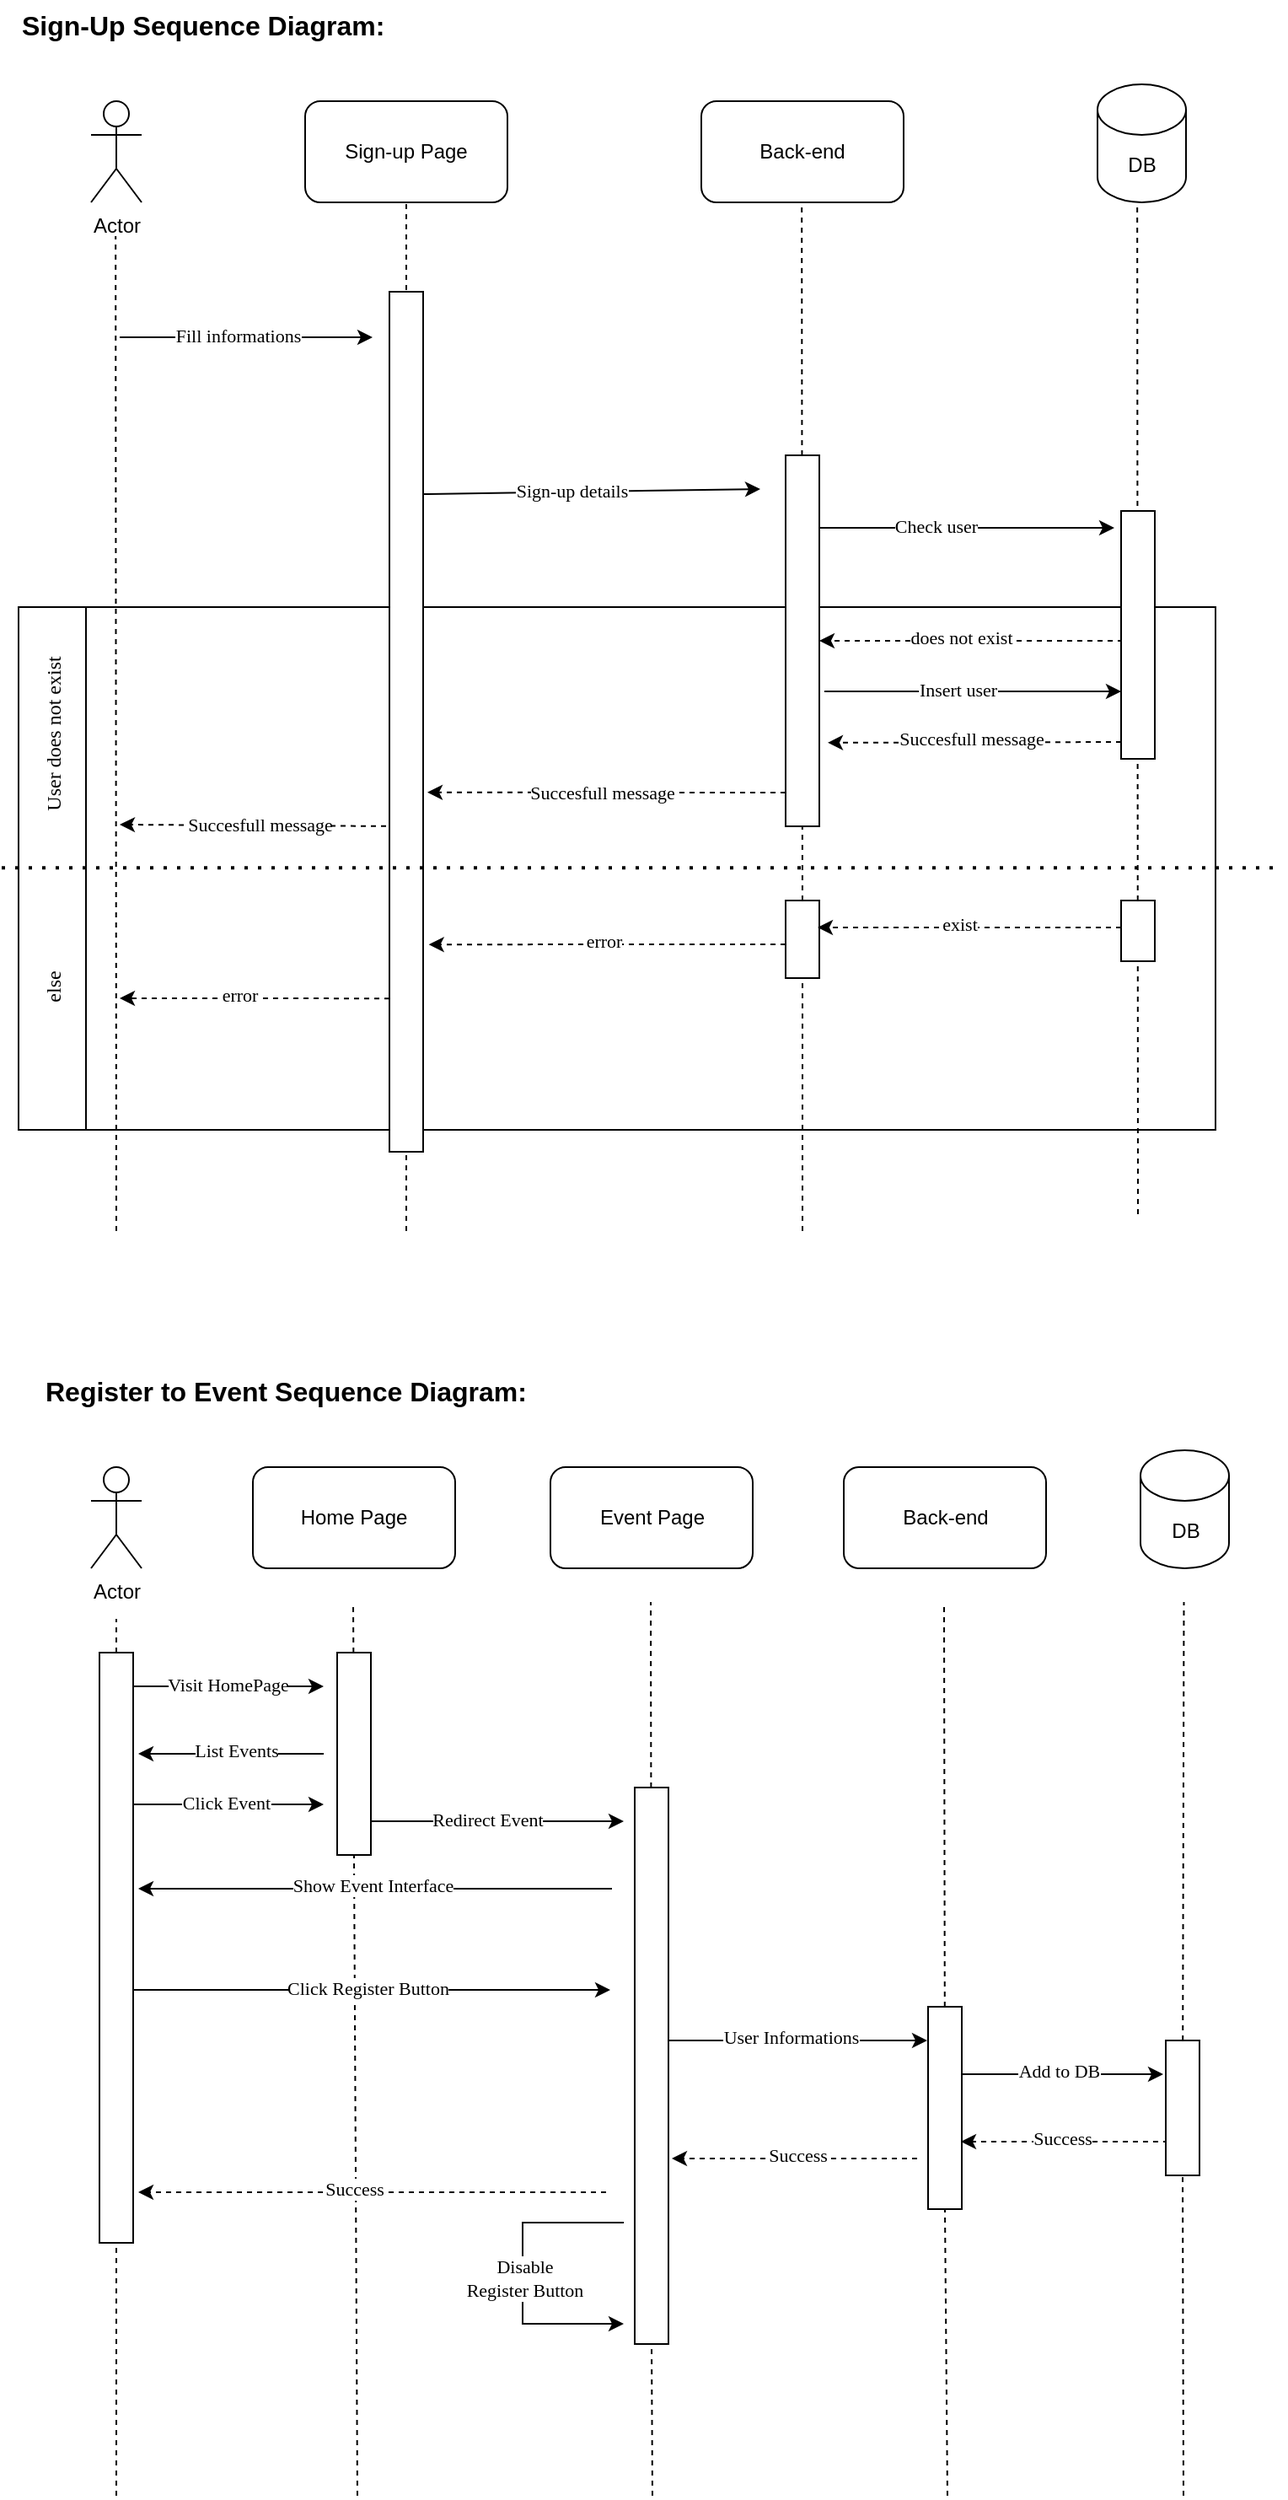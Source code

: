 <mxfile version="17.4.6" type="github">
  <diagram id="6W1MyK6aDZMTI-PS_otd" name="Page-1">
    <mxGraphModel dx="1422" dy="762" grid="1" gridSize="10" guides="1" tooltips="1" connect="1" arrows="1" fold="1" page="1" pageScale="1" pageWidth="850" pageHeight="1100" math="0" shadow="0">
      <root>
        <mxCell id="0" />
        <mxCell id="1" parent="0" />
        <mxCell id="520m8HyzZJUTuuyTOJDZ-42" value="" style="rounded=0;whiteSpace=wrap;html=1;fontFamily=Verdana;" parent="1" vertex="1">
          <mxGeometry x="79" y="380" width="670" height="310" as="geometry" />
        </mxCell>
        <mxCell id="520m8HyzZJUTuuyTOJDZ-47" value="" style="rounded=0;whiteSpace=wrap;html=1;fontFamily=Verdana;" parent="1" vertex="1">
          <mxGeometry x="39" y="380" width="40" height="310" as="geometry" />
        </mxCell>
        <mxCell id="520m8HyzZJUTuuyTOJDZ-46" value="" style="endArrow=none;dashed=1;html=1;rounded=0;fontFamily=Verdana;entryX=0.5;entryY=1;entryDx=0;entryDy=0;" parent="1" edge="1">
          <mxGeometry width="50" height="50" relative="1" as="geometry">
            <mxPoint x="703" y="740" as="sourcePoint" />
            <mxPoint x="702.58" y="140" as="targetPoint" />
          </mxGeometry>
        </mxCell>
        <mxCell id="520m8HyzZJUTuuyTOJDZ-45" value="" style="endArrow=none;dashed=1;html=1;rounded=0;fontFamily=Verdana;entryX=0.5;entryY=1;entryDx=0;entryDy=0;startArrow=none;" parent="1" source="520m8HyzZJUTuuyTOJDZ-53" edge="1">
          <mxGeometry width="50" height="50" relative="1" as="geometry">
            <mxPoint x="503.58" y="850" as="sourcePoint" />
            <mxPoint x="503.58" y="140" as="targetPoint" />
          </mxGeometry>
        </mxCell>
        <mxCell id="520m8HyzZJUTuuyTOJDZ-44" value="" style="endArrow=none;dashed=1;html=1;rounded=0;fontFamily=Verdana;entryX=0.5;entryY=1;entryDx=0;entryDy=0;" parent="1" target="520m8HyzZJUTuuyTOJDZ-2" edge="1">
          <mxGeometry width="50" height="50" relative="1" as="geometry">
            <mxPoint x="269" y="750" as="sourcePoint" />
            <mxPoint x="429" y="60" as="targetPoint" />
          </mxGeometry>
        </mxCell>
        <mxCell id="520m8HyzZJUTuuyTOJDZ-2" value="Sign-up Page" style="rounded=1;whiteSpace=wrap;html=1;flipH=0;flipV=0;" parent="1" vertex="1">
          <mxGeometry x="209" y="80" width="120" height="60" as="geometry" />
        </mxCell>
        <mxCell id="520m8HyzZJUTuuyTOJDZ-3" value="Back-end" style="rounded=1;whiteSpace=wrap;html=1;flipH=0;flipV=0;" parent="1" vertex="1">
          <mxGeometry x="444" y="80" width="120" height="60" as="geometry" />
        </mxCell>
        <mxCell id="520m8HyzZJUTuuyTOJDZ-4" value="DB" style="shape=cylinder3;whiteSpace=wrap;html=1;boundedLbl=1;backgroundOutline=1;size=15;flipH=0;flipV=0;" parent="1" vertex="1">
          <mxGeometry x="679" y="70" width="52.5" height="70" as="geometry" />
        </mxCell>
        <mxCell id="520m8HyzZJUTuuyTOJDZ-1" value="Actor" style="shape=umlActor;verticalLabelPosition=bottom;verticalAlign=top;html=1;outlineConnect=0;" parent="1" vertex="1">
          <mxGeometry x="82" y="80" width="30" height="60" as="geometry" />
        </mxCell>
        <mxCell id="520m8HyzZJUTuuyTOJDZ-16" value="" style="endArrow=classic;html=1;rounded=0;fontFamily=Verdana;" parent="1" edge="1">
          <mxGeometry width="50" height="50" relative="1" as="geometry">
            <mxPoint x="99" y="220" as="sourcePoint" />
            <mxPoint x="249" y="220" as="targetPoint" />
          </mxGeometry>
        </mxCell>
        <mxCell id="520m8HyzZJUTuuyTOJDZ-17" value="Fill informations" style="edgeLabel;html=1;align=center;verticalAlign=middle;resizable=0;points=[];fontFamily=Verdana;" parent="520m8HyzZJUTuuyTOJDZ-16" vertex="1" connectable="0">
          <mxGeometry x="-0.293" y="1" relative="1" as="geometry">
            <mxPoint x="17" as="offset" />
          </mxGeometry>
        </mxCell>
        <mxCell id="520m8HyzZJUTuuyTOJDZ-25" value="" style="endArrow=classic;html=1;rounded=0;fontFamily=Verdana;" parent="1" edge="1">
          <mxGeometry width="50" height="50" relative="1" as="geometry">
            <mxPoint x="279" y="313" as="sourcePoint" />
            <mxPoint x="479" y="310" as="targetPoint" />
          </mxGeometry>
        </mxCell>
        <mxCell id="520m8HyzZJUTuuyTOJDZ-26" value="Sign-up details" style="edgeLabel;html=1;align=center;verticalAlign=middle;resizable=0;points=[];fontFamily=Verdana;" parent="520m8HyzZJUTuuyTOJDZ-25" vertex="1" connectable="0">
          <mxGeometry x="-0.293" y="1" relative="1" as="geometry">
            <mxPoint x="17" as="offset" />
          </mxGeometry>
        </mxCell>
        <mxCell id="520m8HyzZJUTuuyTOJDZ-29" value="" style="endArrow=classic;html=1;rounded=0;fontFamily=Verdana;" parent="1" edge="1">
          <mxGeometry width="50" height="50" relative="1" as="geometry">
            <mxPoint x="499" y="333" as="sourcePoint" />
            <mxPoint x="689" y="333" as="targetPoint" />
          </mxGeometry>
        </mxCell>
        <mxCell id="520m8HyzZJUTuuyTOJDZ-30" value="Check user" style="edgeLabel;html=1;align=center;verticalAlign=middle;resizable=0;points=[];fontFamily=Verdana;" parent="520m8HyzZJUTuuyTOJDZ-29" vertex="1" connectable="0">
          <mxGeometry x="-0.293" y="1" relative="1" as="geometry">
            <mxPoint x="17" as="offset" />
          </mxGeometry>
        </mxCell>
        <mxCell id="520m8HyzZJUTuuyTOJDZ-32" value="" style="endArrow=classic;html=1;rounded=0;dashed=1;fontFamily=Verdana;" parent="1" edge="1">
          <mxGeometry width="50" height="50" relative="1" as="geometry">
            <mxPoint x="694" y="400" as="sourcePoint" />
            <mxPoint x="514" y="400" as="targetPoint" />
          </mxGeometry>
        </mxCell>
        <mxCell id="520m8HyzZJUTuuyTOJDZ-33" value="does not exist" style="edgeLabel;html=1;align=center;verticalAlign=middle;resizable=0;points=[];fontFamily=Verdana;" parent="520m8HyzZJUTuuyTOJDZ-32" vertex="1" connectable="0">
          <mxGeometry x="-0.293" y="1" relative="1" as="geometry">
            <mxPoint x="-33" y="-3" as="offset" />
          </mxGeometry>
        </mxCell>
        <mxCell id="520m8HyzZJUTuuyTOJDZ-34" value="" style="endArrow=classic;html=1;rounded=0;dashed=1;fontFamily=Verdana;entryX=1.125;entryY=0.582;entryDx=0;entryDy=0;entryPerimeter=0;" parent="1" target="520m8HyzZJUTuuyTOJDZ-38" edge="1">
          <mxGeometry width="50" height="50" relative="1" as="geometry">
            <mxPoint x="494" y="490" as="sourcePoint" />
            <mxPoint x="289" y="490" as="targetPoint" />
          </mxGeometry>
        </mxCell>
        <mxCell id="520m8HyzZJUTuuyTOJDZ-35" value="Succesfull message" style="edgeLabel;html=1;align=center;verticalAlign=middle;resizable=0;points=[];fontFamily=Verdana;" parent="520m8HyzZJUTuuyTOJDZ-34" vertex="1" connectable="0">
          <mxGeometry x="-0.293" y="1" relative="1" as="geometry">
            <mxPoint x="-34" y="-1" as="offset" />
          </mxGeometry>
        </mxCell>
        <mxCell id="520m8HyzZJUTuuyTOJDZ-36" value="" style="endArrow=classic;html=1;rounded=0;dashed=1;fontFamily=Verdana;" parent="1" edge="1">
          <mxGeometry width="50" height="50" relative="1" as="geometry">
            <mxPoint x="269" y="510" as="sourcePoint" />
            <mxPoint x="99" y="509" as="targetPoint" />
          </mxGeometry>
        </mxCell>
        <mxCell id="520m8HyzZJUTuuyTOJDZ-37" value="Succesfull message" style="edgeLabel;html=1;align=center;verticalAlign=middle;resizable=0;points=[];fontFamily=Verdana;" parent="520m8HyzZJUTuuyTOJDZ-36" vertex="1" connectable="0">
          <mxGeometry x="-0.293" y="1" relative="1" as="geometry">
            <mxPoint x="-27" y="-2" as="offset" />
          </mxGeometry>
        </mxCell>
        <mxCell id="520m8HyzZJUTuuyTOJDZ-38" value="" style="verticalLabelPosition=bottom;verticalAlign=top;html=1;shape=mxgraph.basic.rect;fillColor2=none;strokeWidth=1;size=20;indent=5;fontFamily=Verdana;" parent="1" vertex="1">
          <mxGeometry x="259" y="193" width="20" height="510" as="geometry" />
        </mxCell>
        <mxCell id="520m8HyzZJUTuuyTOJDZ-39" value="" style="verticalLabelPosition=bottom;verticalAlign=top;html=1;shape=mxgraph.basic.rect;fillColor2=none;strokeWidth=1;size=20;indent=5;fontFamily=Verdana;" parent="1" vertex="1">
          <mxGeometry x="693" y="323" width="20" height="147" as="geometry" />
        </mxCell>
        <mxCell id="520m8HyzZJUTuuyTOJDZ-43" value="" style="endArrow=none;dashed=1;html=1;dashPattern=1 3;strokeWidth=2;rounded=0;fontFamily=Verdana;" parent="1" edge="1">
          <mxGeometry width="50" height="50" relative="1" as="geometry">
            <mxPoint x="29" y="534.58" as="sourcePoint" />
            <mxPoint x="789" y="534.58" as="targetPoint" />
          </mxGeometry>
        </mxCell>
        <mxCell id="520m8HyzZJUTuuyTOJDZ-40" value="" style="verticalLabelPosition=bottom;verticalAlign=top;html=1;shape=mxgraph.basic.rect;fillColor2=none;strokeWidth=1;size=20;indent=5;fontFamily=Verdana;" parent="1" vertex="1">
          <mxGeometry x="494" y="290" width="20" height="220" as="geometry" />
        </mxCell>
        <mxCell id="520m8HyzZJUTuuyTOJDZ-48" value="" style="endArrow=classic;html=1;rounded=0;fontFamily=Verdana;" parent="1" edge="1">
          <mxGeometry width="50" height="50" relative="1" as="geometry">
            <mxPoint x="517" y="430" as="sourcePoint" />
            <mxPoint x="693" y="430" as="targetPoint" />
          </mxGeometry>
        </mxCell>
        <mxCell id="520m8HyzZJUTuuyTOJDZ-49" value="Insert user" style="edgeLabel;html=1;align=center;verticalAlign=middle;resizable=0;points=[];fontFamily=Verdana;" parent="520m8HyzZJUTuuyTOJDZ-48" vertex="1" connectable="0">
          <mxGeometry x="-0.293" y="1" relative="1" as="geometry">
            <mxPoint x="17" as="offset" />
          </mxGeometry>
        </mxCell>
        <mxCell id="520m8HyzZJUTuuyTOJDZ-50" value="" style="endArrow=classic;html=1;rounded=0;dashed=1;fontFamily=Verdana;" parent="1" edge="1">
          <mxGeometry width="50" height="50" relative="1" as="geometry">
            <mxPoint x="693" y="460" as="sourcePoint" />
            <mxPoint x="519" y="460.42" as="targetPoint" />
          </mxGeometry>
        </mxCell>
        <mxCell id="520m8HyzZJUTuuyTOJDZ-51" value="Succesfull message" style="edgeLabel;html=1;align=center;verticalAlign=middle;resizable=0;points=[];fontFamily=Verdana;" parent="520m8HyzZJUTuuyTOJDZ-50" vertex="1" connectable="0">
          <mxGeometry x="-0.293" y="1" relative="1" as="geometry">
            <mxPoint x="-28" y="-3" as="offset" />
          </mxGeometry>
        </mxCell>
        <mxCell id="520m8HyzZJUTuuyTOJDZ-52" value="" style="verticalLabelPosition=bottom;verticalAlign=top;html=1;shape=mxgraph.basic.rect;fillColor2=none;strokeWidth=1;size=20;indent=5;fontFamily=Verdana;" parent="1" vertex="1">
          <mxGeometry x="693" y="554" width="20" height="36" as="geometry" />
        </mxCell>
        <mxCell id="520m8HyzZJUTuuyTOJDZ-53" value="" style="verticalLabelPosition=bottom;verticalAlign=top;html=1;shape=mxgraph.basic.rect;fillColor2=none;strokeWidth=1;size=20;indent=5;fontFamily=Verdana;" parent="1" vertex="1">
          <mxGeometry x="494" y="554" width="20" height="46" as="geometry" />
        </mxCell>
        <mxCell id="520m8HyzZJUTuuyTOJDZ-54" value="" style="endArrow=none;dashed=1;html=1;rounded=0;fontFamily=Verdana;entryX=0.5;entryY=1;entryDx=0;entryDy=0;" parent="1" target="520m8HyzZJUTuuyTOJDZ-53" edge="1">
          <mxGeometry width="50" height="50" relative="1" as="geometry">
            <mxPoint x="504" y="750" as="sourcePoint" />
            <mxPoint x="503.58" y="140" as="targetPoint" />
          </mxGeometry>
        </mxCell>
        <mxCell id="520m8HyzZJUTuuyTOJDZ-55" value="" style="endArrow=classic;html=1;rounded=0;dashed=1;fontFamily=Verdana;" parent="1" edge="1">
          <mxGeometry width="50" height="50" relative="1" as="geometry">
            <mxPoint x="693" y="570" as="sourcePoint" />
            <mxPoint x="513" y="570" as="targetPoint" />
          </mxGeometry>
        </mxCell>
        <mxCell id="520m8HyzZJUTuuyTOJDZ-56" value="exist" style="edgeLabel;html=1;align=center;verticalAlign=middle;resizable=0;points=[];fontFamily=Verdana;" parent="520m8HyzZJUTuuyTOJDZ-55" vertex="1" connectable="0">
          <mxGeometry x="-0.293" y="1" relative="1" as="geometry">
            <mxPoint x="-33" y="-3" as="offset" />
          </mxGeometry>
        </mxCell>
        <mxCell id="520m8HyzZJUTuuyTOJDZ-57" value="" style="endArrow=classic;html=1;rounded=0;dashed=1;fontFamily=Verdana;entryX=1.167;entryY=0.759;entryDx=0;entryDy=0;entryPerimeter=0;" parent="1" target="520m8HyzZJUTuuyTOJDZ-38" edge="1">
          <mxGeometry width="50" height="50" relative="1" as="geometry">
            <mxPoint x="494.0" y="580" as="sourcePoint" />
            <mxPoint x="314" y="580" as="targetPoint" />
          </mxGeometry>
        </mxCell>
        <mxCell id="520m8HyzZJUTuuyTOJDZ-58" value="error" style="edgeLabel;html=1;align=center;verticalAlign=middle;resizable=0;points=[];fontFamily=Verdana;" parent="520m8HyzZJUTuuyTOJDZ-57" vertex="1" connectable="0">
          <mxGeometry x="-0.293" y="1" relative="1" as="geometry">
            <mxPoint x="-33" y="-3" as="offset" />
          </mxGeometry>
        </mxCell>
        <mxCell id="520m8HyzZJUTuuyTOJDZ-59" value="" style="endArrow=classic;html=1;rounded=0;dashed=1;fontFamily=Verdana;" parent="1" edge="1">
          <mxGeometry width="50" height="50" relative="1" as="geometry">
            <mxPoint x="259.0" y="612.08" as="sourcePoint" />
            <mxPoint x="99" y="612" as="targetPoint" />
          </mxGeometry>
        </mxCell>
        <mxCell id="520m8HyzZJUTuuyTOJDZ-60" value="error" style="edgeLabel;html=1;align=center;verticalAlign=middle;resizable=0;points=[];fontFamily=Verdana;" parent="520m8HyzZJUTuuyTOJDZ-59" vertex="1" connectable="0">
          <mxGeometry x="-0.293" y="1" relative="1" as="geometry">
            <mxPoint x="-33" y="-3" as="offset" />
          </mxGeometry>
        </mxCell>
        <mxCell id="520m8HyzZJUTuuyTOJDZ-61" value="" style="endArrow=none;dashed=1;html=1;rounded=0;fontFamily=Verdana;entryX=0.5;entryY=1;entryDx=0;entryDy=0;" parent="1" edge="1">
          <mxGeometry width="50" height="50" relative="1" as="geometry">
            <mxPoint x="97" y="750" as="sourcePoint" />
            <mxPoint x="96.58" y="160" as="targetPoint" />
          </mxGeometry>
        </mxCell>
        <mxCell id="520m8HyzZJUTuuyTOJDZ-62" value="User does not exist" style="text;strokeColor=none;fillColor=none;align=center;verticalAlign=middle;spacingLeft=4;spacingRight=4;overflow=hidden;points=[[0,0.5],[1,0.5]];portConstraint=eastwest;rotatable=0;fontFamily=Verdana;html=0;horizontal=0;" parent="1" vertex="1">
          <mxGeometry x="44" y="390" width="30" height="130" as="geometry" />
        </mxCell>
        <mxCell id="520m8HyzZJUTuuyTOJDZ-63" value="else" style="text;strokeColor=none;fillColor=none;align=center;verticalAlign=middle;spacingLeft=4;spacingRight=4;overflow=hidden;points=[[0,0.5],[1,0.5]];portConstraint=eastwest;rotatable=0;fontFamily=Verdana;html=0;horizontal=0;" parent="1" vertex="1">
          <mxGeometry x="44" y="540" width="30" height="130" as="geometry" />
        </mxCell>
        <mxCell id="3DPTam1_xMa0_dKdHj1H-1" value="Actor" style="shape=umlActor;verticalLabelPosition=bottom;verticalAlign=top;html=1;outlineConnect=0;" vertex="1" parent="1">
          <mxGeometry x="82" y="890" width="30" height="60" as="geometry" />
        </mxCell>
        <mxCell id="3DPTam1_xMa0_dKdHj1H-3" value="" style="endArrow=none;dashed=1;html=1;rounded=0;fontFamily=Verdana;startArrow=none;" edge="1" parent="1" source="3DPTam1_xMa0_dKdHj1H-50">
          <mxGeometry width="50" height="50" relative="1" as="geometry">
            <mxPoint x="96.92" y="1560" as="sourcePoint" />
            <mxPoint x="97" y="980" as="targetPoint" />
          </mxGeometry>
        </mxCell>
        <mxCell id="3DPTam1_xMa0_dKdHj1H-4" value="Home Page" style="rounded=1;whiteSpace=wrap;html=1;flipH=0;flipV=0;" vertex="1" parent="1">
          <mxGeometry x="178" y="890" width="120" height="60" as="geometry" />
        </mxCell>
        <mxCell id="3DPTam1_xMa0_dKdHj1H-5" value="Event Page" style="rounded=1;whiteSpace=wrap;html=1;flipH=0;flipV=0;" vertex="1" parent="1">
          <mxGeometry x="354.5" y="890" width="120" height="60" as="geometry" />
        </mxCell>
        <mxCell id="3DPTam1_xMa0_dKdHj1H-6" value="Back-end" style="rounded=1;whiteSpace=wrap;html=1;flipH=0;flipV=0;" vertex="1" parent="1">
          <mxGeometry x="528.5" y="890" width="120" height="60" as="geometry" />
        </mxCell>
        <mxCell id="3DPTam1_xMa0_dKdHj1H-7" value="DB" style="shape=cylinder3;whiteSpace=wrap;html=1;boundedLbl=1;backgroundOutline=1;size=15;flipH=0;flipV=0;" vertex="1" parent="1">
          <mxGeometry x="704.5" y="880" width="52.5" height="70" as="geometry" />
        </mxCell>
        <mxCell id="3DPTam1_xMa0_dKdHj1H-8" value="" style="endArrow=none;dashed=1;html=1;rounded=0;fontFamily=Verdana;entryX=0.5;entryY=1;entryDx=0;entryDy=0;startArrow=none;" edge="1" parent="1" source="3DPTam1_xMa0_dKdHj1H-24">
          <mxGeometry width="50" height="50" relative="1" as="geometry">
            <mxPoint x="237.92" y="1560" as="sourcePoint" />
            <mxPoint x="237.5" y="970" as="targetPoint" />
          </mxGeometry>
        </mxCell>
        <mxCell id="3DPTam1_xMa0_dKdHj1H-9" value="" style="endArrow=none;dashed=1;html=1;rounded=0;fontFamily=Verdana;entryX=0.5;entryY=1;entryDx=0;entryDy=0;startArrow=none;" edge="1" parent="1" source="3DPTam1_xMa0_dKdHj1H-31">
          <mxGeometry width="50" height="50" relative="1" as="geometry">
            <mxPoint x="414.42" y="1560" as="sourcePoint" />
            <mxPoint x="414" y="970" as="targetPoint" />
          </mxGeometry>
        </mxCell>
        <mxCell id="3DPTam1_xMa0_dKdHj1H-10" value="" style="endArrow=none;dashed=1;html=1;rounded=0;fontFamily=Verdana;entryX=0.5;entryY=1;entryDx=0;entryDy=0;startArrow=none;" edge="1" parent="1" source="3DPTam1_xMa0_dKdHj1H-43">
          <mxGeometry width="50" height="50" relative="1" as="geometry">
            <mxPoint x="588.42" y="1560" as="sourcePoint" />
            <mxPoint x="588" y="970" as="targetPoint" />
          </mxGeometry>
        </mxCell>
        <mxCell id="3DPTam1_xMa0_dKdHj1H-11" value="" style="endArrow=none;dashed=1;html=1;rounded=0;fontFamily=Verdana;entryX=0.5;entryY=1;entryDx=0;entryDy=0;startArrow=none;" edge="1" parent="1" source="3DPTam1_xMa0_dKdHj1H-46">
          <mxGeometry width="50" height="50" relative="1" as="geometry">
            <mxPoint x="730.67" y="1560" as="sourcePoint" />
            <mxPoint x="730.25" y="970" as="targetPoint" />
          </mxGeometry>
        </mxCell>
        <mxCell id="3DPTam1_xMa0_dKdHj1H-12" value="" style="endArrow=classic;html=1;rounded=0;fontFamily=Verdana;" edge="1" parent="1">
          <mxGeometry width="50" height="50" relative="1" as="geometry">
            <mxPoint x="100" y="1020" as="sourcePoint" />
            <mxPoint x="220" y="1020" as="targetPoint" />
          </mxGeometry>
        </mxCell>
        <mxCell id="3DPTam1_xMa0_dKdHj1H-13" value="Visit HomePage" style="edgeLabel;html=1;align=center;verticalAlign=middle;resizable=0;points=[];fontFamily=Verdana;" vertex="1" connectable="0" parent="3DPTam1_xMa0_dKdHj1H-12">
          <mxGeometry x="-0.293" y="1" relative="1" as="geometry">
            <mxPoint x="20" as="offset" />
          </mxGeometry>
        </mxCell>
        <mxCell id="3DPTam1_xMa0_dKdHj1H-15" value="" style="endArrow=classic;html=1;rounded=0;fontFamily=Verdana;" edge="1" parent="1">
          <mxGeometry width="50" height="50" relative="1" as="geometry">
            <mxPoint x="220" y="1060" as="sourcePoint" />
            <mxPoint x="110" y="1060" as="targetPoint" />
          </mxGeometry>
        </mxCell>
        <mxCell id="3DPTam1_xMa0_dKdHj1H-16" value="List Events" style="edgeLabel;html=1;align=center;verticalAlign=middle;resizable=0;points=[];fontFamily=Verdana;" vertex="1" connectable="0" parent="3DPTam1_xMa0_dKdHj1H-15">
          <mxGeometry x="-0.293" y="1" relative="1" as="geometry">
            <mxPoint x="-13" y="-3" as="offset" />
          </mxGeometry>
        </mxCell>
        <mxCell id="3DPTam1_xMa0_dKdHj1H-17" value="" style="endArrow=classic;html=1;rounded=0;fontFamily=Verdana;" edge="1" parent="1">
          <mxGeometry width="50" height="50" relative="1" as="geometry">
            <mxPoint x="99" y="1090" as="sourcePoint" />
            <mxPoint x="220" y="1090" as="targetPoint" />
          </mxGeometry>
        </mxCell>
        <mxCell id="3DPTam1_xMa0_dKdHj1H-18" value="Click Event" style="edgeLabel;html=1;align=center;verticalAlign=middle;resizable=0;points=[];fontFamily=Verdana;" vertex="1" connectable="0" parent="3DPTam1_xMa0_dKdHj1H-17">
          <mxGeometry x="-0.293" y="1" relative="1" as="geometry">
            <mxPoint x="20" as="offset" />
          </mxGeometry>
        </mxCell>
        <mxCell id="3DPTam1_xMa0_dKdHj1H-19" value="" style="endArrow=classic;html=1;rounded=0;fontFamily=Verdana;" edge="1" parent="1">
          <mxGeometry width="50" height="50" relative="1" as="geometry">
            <mxPoint x="244.5" y="1100" as="sourcePoint" />
            <mxPoint x="398" y="1100" as="targetPoint" />
          </mxGeometry>
        </mxCell>
        <mxCell id="3DPTam1_xMa0_dKdHj1H-20" value="Redirect Event" style="edgeLabel;html=1;align=center;verticalAlign=middle;resizable=0;points=[];fontFamily=Verdana;" vertex="1" connectable="0" parent="3DPTam1_xMa0_dKdHj1H-19">
          <mxGeometry x="-0.293" y="1" relative="1" as="geometry">
            <mxPoint x="18" as="offset" />
          </mxGeometry>
        </mxCell>
        <mxCell id="3DPTam1_xMa0_dKdHj1H-24" value="" style="verticalLabelPosition=bottom;verticalAlign=top;html=1;shape=mxgraph.basic.rect;fillColor2=none;strokeWidth=1;size=20;indent=5;fontFamily=Verdana;" vertex="1" parent="1">
          <mxGeometry x="228" y="1000" width="20" height="120" as="geometry" />
        </mxCell>
        <mxCell id="3DPTam1_xMa0_dKdHj1H-25" value="" style="endArrow=none;dashed=1;html=1;rounded=0;fontFamily=Verdana;entryX=0.5;entryY=1;entryDx=0;entryDy=0;" edge="1" parent="1" target="3DPTam1_xMa0_dKdHj1H-24">
          <mxGeometry width="50" height="50" relative="1" as="geometry">
            <mxPoint x="240" y="1500" as="sourcePoint" />
            <mxPoint x="237.5" y="970" as="targetPoint" />
          </mxGeometry>
        </mxCell>
        <mxCell id="3DPTam1_xMa0_dKdHj1H-21" value="" style="endArrow=classic;html=1;rounded=0;fontFamily=Verdana;" edge="1" parent="1">
          <mxGeometry width="50" height="50" relative="1" as="geometry">
            <mxPoint x="391" y="1140" as="sourcePoint" />
            <mxPoint x="110" y="1140" as="targetPoint" />
          </mxGeometry>
        </mxCell>
        <mxCell id="3DPTam1_xMa0_dKdHj1H-22" value="Show Event Interface" style="edgeLabel;html=1;align=center;verticalAlign=middle;resizable=0;points=[];fontFamily=Verdana;" vertex="1" connectable="0" parent="3DPTam1_xMa0_dKdHj1H-21">
          <mxGeometry x="-0.293" y="1" relative="1" as="geometry">
            <mxPoint x="-43" y="-3" as="offset" />
          </mxGeometry>
        </mxCell>
        <mxCell id="3DPTam1_xMa0_dKdHj1H-26" value="" style="endArrow=classic;html=1;rounded=0;fontFamily=Verdana;" edge="1" parent="1">
          <mxGeometry width="50" height="50" relative="1" as="geometry">
            <mxPoint x="105.5" y="1200" as="sourcePoint" />
            <mxPoint x="390" y="1200" as="targetPoint" />
          </mxGeometry>
        </mxCell>
        <mxCell id="3DPTam1_xMa0_dKdHj1H-27" value="Click Register Button" style="edgeLabel;html=1;align=center;verticalAlign=middle;resizable=0;points=[];fontFamily=Verdana;" vertex="1" connectable="0" parent="3DPTam1_xMa0_dKdHj1H-26">
          <mxGeometry x="-0.293" y="1" relative="1" as="geometry">
            <mxPoint x="40" as="offset" />
          </mxGeometry>
        </mxCell>
        <mxCell id="3DPTam1_xMa0_dKdHj1H-28" value="" style="endArrow=classic;html=1;rounded=0;fontFamily=Verdana;" edge="1" parent="1">
          <mxGeometry width="50" height="50" relative="1" as="geometry">
            <mxPoint x="418.5" y="1230" as="sourcePoint" />
            <mxPoint x="578" y="1230" as="targetPoint" />
          </mxGeometry>
        </mxCell>
        <mxCell id="3DPTam1_xMa0_dKdHj1H-29" value="User Informations" style="edgeLabel;html=1;align=center;verticalAlign=middle;resizable=0;points=[];fontFamily=Verdana;" vertex="1" connectable="0" parent="3DPTam1_xMa0_dKdHj1H-28">
          <mxGeometry x="-0.293" y="1" relative="1" as="geometry">
            <mxPoint x="22" y="-1" as="offset" />
          </mxGeometry>
        </mxCell>
        <mxCell id="3DPTam1_xMa0_dKdHj1H-31" value="" style="verticalLabelPosition=bottom;verticalAlign=top;html=1;shape=mxgraph.basic.rect;fillColor2=none;strokeWidth=1;size=20;indent=5;fontFamily=Verdana;" vertex="1" parent="1">
          <mxGeometry x="404.5" y="1080" width="20" height="330" as="geometry" />
        </mxCell>
        <mxCell id="3DPTam1_xMa0_dKdHj1H-32" value="" style="endArrow=none;dashed=1;html=1;rounded=0;fontFamily=Verdana;entryX=0.5;entryY=1;entryDx=0;entryDy=0;" edge="1" parent="1" target="3DPTam1_xMa0_dKdHj1H-31">
          <mxGeometry width="50" height="50" relative="1" as="geometry">
            <mxPoint x="415" y="1500" as="sourcePoint" />
            <mxPoint x="414" y="970" as="targetPoint" />
          </mxGeometry>
        </mxCell>
        <mxCell id="3DPTam1_xMa0_dKdHj1H-33" value="" style="endArrow=classic;html=1;rounded=0;fontFamily=Verdana;" edge="1" parent="1">
          <mxGeometry width="50" height="50" relative="1" as="geometry">
            <mxPoint x="588" y="1250" as="sourcePoint" />
            <mxPoint x="718" y="1250" as="targetPoint" />
          </mxGeometry>
        </mxCell>
        <mxCell id="3DPTam1_xMa0_dKdHj1H-34" value="Add to DB" style="edgeLabel;html=1;align=center;verticalAlign=middle;resizable=0;points=[];fontFamily=Verdana;" vertex="1" connectable="0" parent="3DPTam1_xMa0_dKdHj1H-33">
          <mxGeometry x="-0.293" y="1" relative="1" as="geometry">
            <mxPoint x="22" y="-1" as="offset" />
          </mxGeometry>
        </mxCell>
        <mxCell id="3DPTam1_xMa0_dKdHj1H-35" value="" style="endArrow=classic;html=1;rounded=0;dashed=1;fontFamily=Verdana;" edge="1" parent="1">
          <mxGeometry width="50" height="50" relative="1" as="geometry">
            <mxPoint x="721" y="1290" as="sourcePoint" />
            <mxPoint x="598" y="1290" as="targetPoint" />
          </mxGeometry>
        </mxCell>
        <mxCell id="3DPTam1_xMa0_dKdHj1H-36" value="Success" style="edgeLabel;html=1;align=center;verticalAlign=middle;resizable=0;points=[];fontFamily=Verdana;" vertex="1" connectable="0" parent="3DPTam1_xMa0_dKdHj1H-35">
          <mxGeometry x="-0.293" y="1" relative="1" as="geometry">
            <mxPoint x="-20" y="-3" as="offset" />
          </mxGeometry>
        </mxCell>
        <mxCell id="3DPTam1_xMa0_dKdHj1H-37" value="" style="endArrow=classic;html=1;rounded=0;dashed=1;fontFamily=Verdana;" edge="1" parent="1">
          <mxGeometry width="50" height="50" relative="1" as="geometry">
            <mxPoint x="572" y="1300" as="sourcePoint" />
            <mxPoint x="426.5" y="1300" as="targetPoint" />
          </mxGeometry>
        </mxCell>
        <mxCell id="3DPTam1_xMa0_dKdHj1H-38" value="Success" style="edgeLabel;html=1;align=center;verticalAlign=middle;resizable=0;points=[];fontFamily=Verdana;" vertex="1" connectable="0" parent="3DPTam1_xMa0_dKdHj1H-37">
          <mxGeometry x="-0.293" y="1" relative="1" as="geometry">
            <mxPoint x="-20" y="-3" as="offset" />
          </mxGeometry>
        </mxCell>
        <mxCell id="3DPTam1_xMa0_dKdHj1H-39" value="" style="endArrow=classic;html=1;rounded=0;dashed=1;fontFamily=Verdana;" edge="1" parent="1">
          <mxGeometry width="50" height="50" relative="1" as="geometry">
            <mxPoint x="387.5" y="1320" as="sourcePoint" />
            <mxPoint x="110" y="1320" as="targetPoint" />
          </mxGeometry>
        </mxCell>
        <mxCell id="3DPTam1_xMa0_dKdHj1H-40" value="Success" style="edgeLabel;html=1;align=center;verticalAlign=middle;resizable=0;points=[];fontFamily=Verdana;" vertex="1" connectable="0" parent="3DPTam1_xMa0_dKdHj1H-39">
          <mxGeometry x="-0.293" y="1" relative="1" as="geometry">
            <mxPoint x="-52" y="-3" as="offset" />
          </mxGeometry>
        </mxCell>
        <mxCell id="3DPTam1_xMa0_dKdHj1H-41" value="" style="endArrow=classic;html=1;rounded=0;fontFamily=Verdana;" edge="1" parent="1">
          <mxGeometry width="50" height="50" relative="1" as="geometry">
            <mxPoint x="398" y="1338" as="sourcePoint" />
            <mxPoint x="398" y="1398" as="targetPoint" />
            <Array as="points">
              <mxPoint x="338" y="1338" />
              <mxPoint x="338" y="1398" />
            </Array>
          </mxGeometry>
        </mxCell>
        <mxCell id="3DPTam1_xMa0_dKdHj1H-42" value="Disable&lt;br&gt;Register Button" style="edgeLabel;html=1;align=center;verticalAlign=middle;resizable=0;points=[];fontFamily=Verdana;" vertex="1" connectable="0" parent="3DPTam1_xMa0_dKdHj1H-41">
          <mxGeometry x="-0.293" y="1" relative="1" as="geometry">
            <mxPoint y="29" as="offset" />
          </mxGeometry>
        </mxCell>
        <mxCell id="3DPTam1_xMa0_dKdHj1H-43" value="" style="verticalLabelPosition=bottom;verticalAlign=top;html=1;shape=mxgraph.basic.rect;fillColor2=none;strokeWidth=1;size=20;indent=5;fontFamily=Verdana;" vertex="1" parent="1">
          <mxGeometry x="578.5" y="1210" width="20" height="120" as="geometry" />
        </mxCell>
        <mxCell id="3DPTam1_xMa0_dKdHj1H-44" value="" style="endArrow=none;dashed=1;html=1;rounded=0;fontFamily=Verdana;entryX=0.5;entryY=1;entryDx=0;entryDy=0;" edge="1" parent="1" target="3DPTam1_xMa0_dKdHj1H-43">
          <mxGeometry width="50" height="50" relative="1" as="geometry">
            <mxPoint x="590" y="1500" as="sourcePoint" />
            <mxPoint x="588" y="970" as="targetPoint" />
          </mxGeometry>
        </mxCell>
        <mxCell id="3DPTam1_xMa0_dKdHj1H-46" value="" style="verticalLabelPosition=bottom;verticalAlign=top;html=1;shape=mxgraph.basic.rect;fillColor2=none;strokeWidth=1;size=20;indent=5;fontFamily=Verdana;" vertex="1" parent="1">
          <mxGeometry x="719.5" y="1230" width="20" height="80" as="geometry" />
        </mxCell>
        <mxCell id="3DPTam1_xMa0_dKdHj1H-47" value="" style="endArrow=none;dashed=1;html=1;rounded=0;fontFamily=Verdana;entryX=0.5;entryY=1;entryDx=0;entryDy=0;" edge="1" parent="1" target="3DPTam1_xMa0_dKdHj1H-46">
          <mxGeometry width="50" height="50" relative="1" as="geometry">
            <mxPoint x="730" y="1500" as="sourcePoint" />
            <mxPoint x="730.25" y="970" as="targetPoint" />
          </mxGeometry>
        </mxCell>
        <mxCell id="3DPTam1_xMa0_dKdHj1H-50" value="" style="verticalLabelPosition=bottom;verticalAlign=top;html=1;shape=mxgraph.basic.rect;fillColor2=none;strokeWidth=1;size=20;indent=5;fontFamily=Verdana;" vertex="1" parent="1">
          <mxGeometry x="87" y="1000" width="20" height="350" as="geometry" />
        </mxCell>
        <mxCell id="3DPTam1_xMa0_dKdHj1H-51" value="" style="endArrow=none;dashed=1;html=1;rounded=0;fontFamily=Verdana;" edge="1" parent="1" target="3DPTam1_xMa0_dKdHj1H-50">
          <mxGeometry width="50" height="50" relative="1" as="geometry">
            <mxPoint x="97" y="1500" as="sourcePoint" />
            <mxPoint x="97" y="980" as="targetPoint" />
          </mxGeometry>
        </mxCell>
        <mxCell id="3DPTam1_xMa0_dKdHj1H-52" value="Sign-Up Sequence Diagram:" style="text;html=1;strokeColor=none;fillColor=none;align=left;verticalAlign=middle;whiteSpace=wrap;rounded=0;fontStyle=1;fontSize=16;" vertex="1" parent="1">
          <mxGeometry x="39" y="20" width="226" height="30" as="geometry" />
        </mxCell>
        <mxCell id="3DPTam1_xMa0_dKdHj1H-53" value="Register to Event Sequence Diagram:" style="text;html=1;strokeColor=none;fillColor=none;align=left;verticalAlign=middle;whiteSpace=wrap;rounded=0;fontStyle=1;fontSize=16;" vertex="1" parent="1">
          <mxGeometry x="53" y="830" width="317" height="30" as="geometry" />
        </mxCell>
      </root>
    </mxGraphModel>
  </diagram>
</mxfile>
